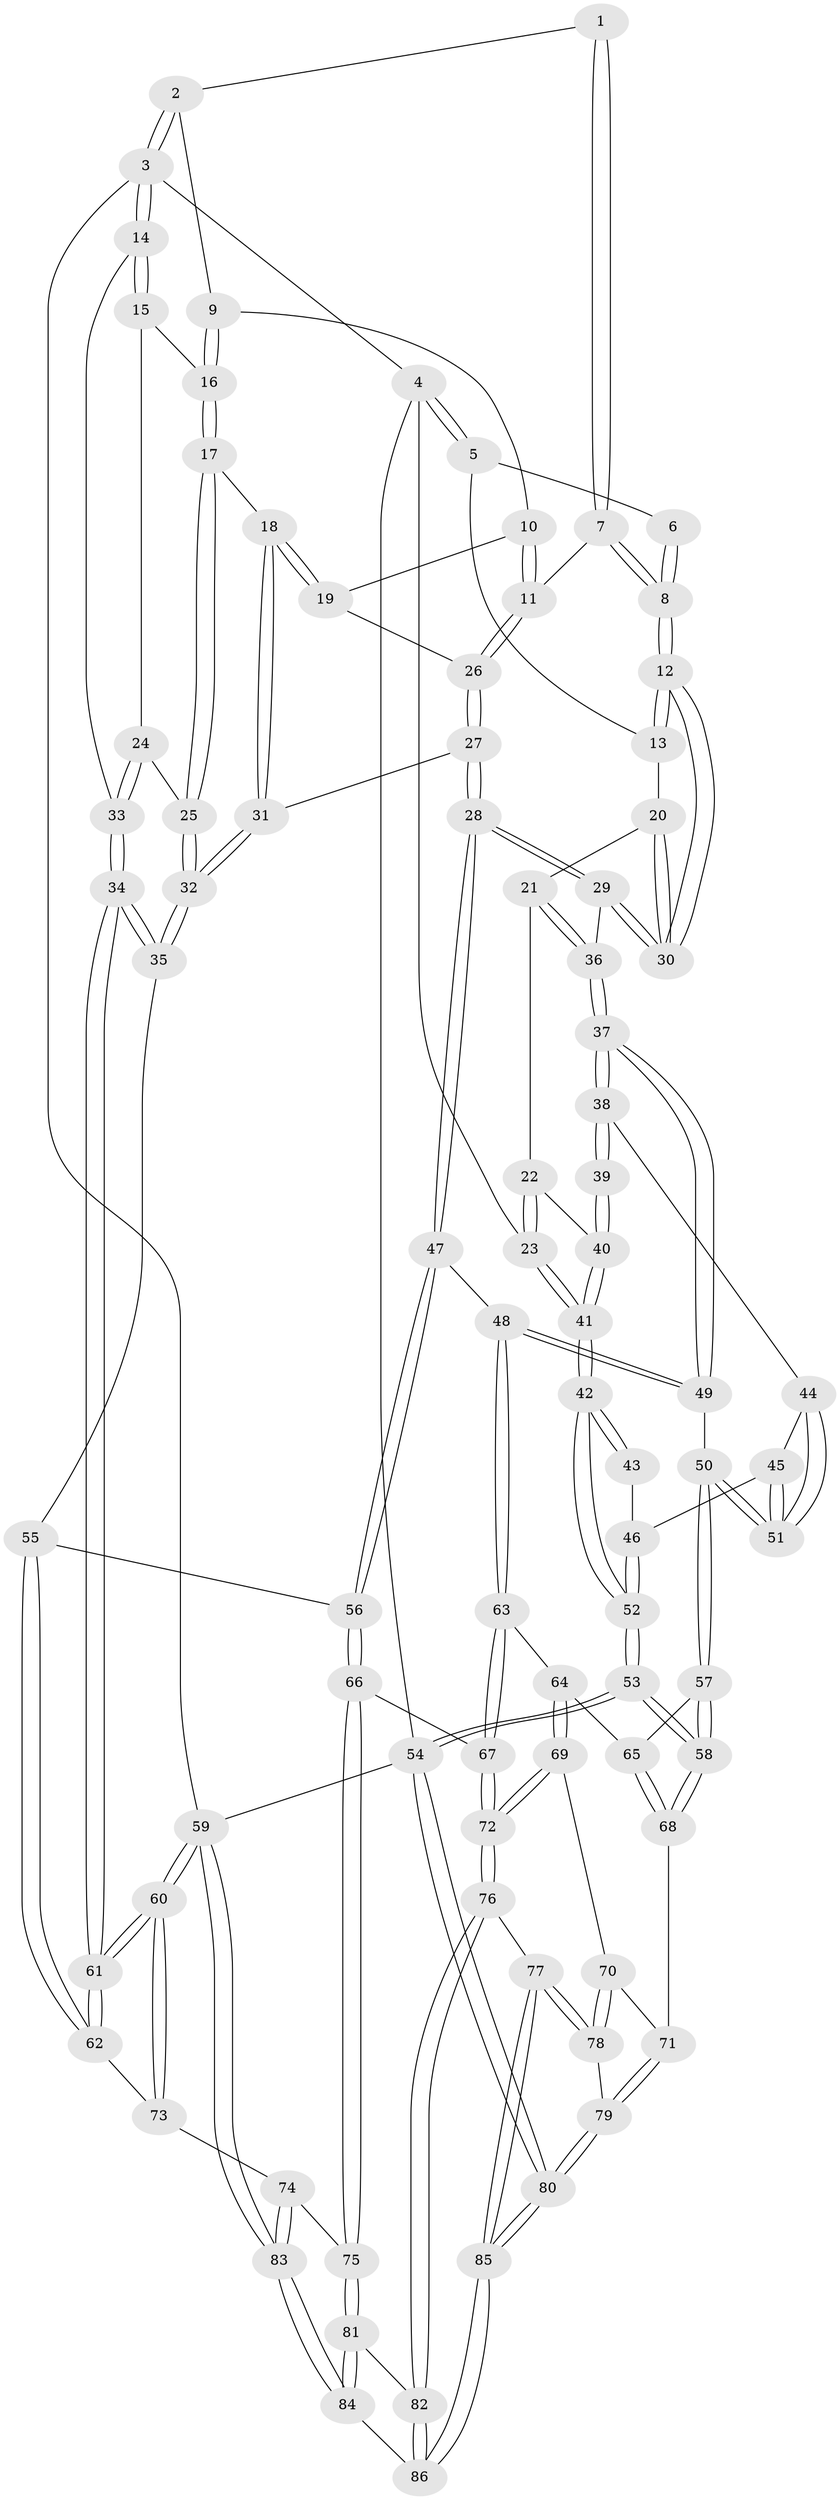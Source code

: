 // coarse degree distribution, {3: 0.18, 5: 0.3, 6: 0.12, 4: 0.4}
// Generated by graph-tools (version 1.1) at 2025/42/03/06/25 10:42:30]
// undirected, 86 vertices, 212 edges
graph export_dot {
graph [start="1"]
  node [color=gray90,style=filled];
  1 [pos="+0.5398018810005542+0"];
  2 [pos="+0.8524495853140618+0"];
  3 [pos="+1+0"];
  4 [pos="+0+0"];
  5 [pos="+0.11151069670616805+0"];
  6 [pos="+0.3528773805184648+0"];
  7 [pos="+0.5535521014327832+0.17067509390865945"];
  8 [pos="+0.48954993349170756+0.19867706544968242"];
  9 [pos="+0.7956201348043574+0.04583655267893324"];
  10 [pos="+0.7635945339449619+0.08017774941254899"];
  11 [pos="+0.5559741435373452+0.17080243434785145"];
  12 [pos="+0.4885983348696472+0.19955086626100274"];
  13 [pos="+0.23640668474270946+0.08068903228942097"];
  14 [pos="+1+0.15248231606478999"];
  15 [pos="+0.9466563405206347+0.16037704695614044"];
  16 [pos="+0.8620030264747575+0.13142860857740812"];
  17 [pos="+0.8739876812212606+0.268371755812951"];
  18 [pos="+0.7814162176940059+0.2970575311030835"];
  19 [pos="+0.7450614137990521+0.23670182613256072"];
  20 [pos="+0.2341170315141417+0.22352458805749012"];
  21 [pos="+0.2028614657784119+0.2864811198455513"];
  22 [pos="+0.17191768430009877+0.29381927467002394"];
  23 [pos="+0+0"];
  24 [pos="+0.9608900443888417+0.29568197929064105"];
  25 [pos="+0.9054780185004453+0.2927227535415112"];
  26 [pos="+0.6508958888726795+0.2686654321351253"];
  27 [pos="+0.6641451827012823+0.4058509408278153"];
  28 [pos="+0.538862889015025+0.48695493795455463"];
  29 [pos="+0.45726476356152335+0.2852754763957612"];
  30 [pos="+0.4573674320036592+0.28158885532126743"];
  31 [pos="+0.7458578577799452+0.39746464924462577"];
  32 [pos="+0.8422398670822915+0.4580269585354367"];
  33 [pos="+1+0.36855274884598366"];
  34 [pos="+1+0.43600159745490474"];
  35 [pos="+0.8432906182538027+0.4594441511760723"];
  36 [pos="+0.2713095399784374+0.37919606964040603"];
  37 [pos="+0.2738477249861806+0.5141019110671551"];
  38 [pos="+0.11940008536087614+0.429069338785642"];
  39 [pos="+0.09790889820471342+0.3717818156230005"];
  40 [pos="+0.1004444716061274+0.3503976595087725"];
  41 [pos="+0+0.14002186379091414"];
  42 [pos="+0+0.4437917977804381"];
  43 [pos="+0.09005816777858051+0.3766860386984521"];
  44 [pos="+0.10664220483359815+0.4455509292845184"];
  45 [pos="+0+0.5030073347923993"];
  46 [pos="+0+0.49684145870669544"];
  47 [pos="+0.532764657259955+0.5060816374876942"];
  48 [pos="+0.33802671769017184+0.5597027197596603"];
  49 [pos="+0.27501564057307254+0.5169679994724975"];
  50 [pos="+0.11752056262310888+0.5902229661354038"];
  51 [pos="+0.08836605270651701+0.5596845475978542"];
  52 [pos="+0+0.4961754594468133"];
  53 [pos="+0+0.7769812885316777"];
  54 [pos="+0+1"];
  55 [pos="+0.831544872841733+0.5445589273957111"];
  56 [pos="+0.6354240438910228+0.6706981959708657"];
  57 [pos="+0.10619621345102155+0.624335337686009"];
  58 [pos="+0+0.7680147371595503"];
  59 [pos="+1+1"];
  60 [pos="+1+1"];
  61 [pos="+1+0.7355875692876394"];
  62 [pos="+1+0.7195271468293603"];
  63 [pos="+0.332403131304208+0.5967197596754931"];
  64 [pos="+0.2311950188943416+0.728664033027888"];
  65 [pos="+0.15742633061873862+0.7153228861775681"];
  66 [pos="+0.6406833644973511+0.7222222978976636"];
  67 [pos="+0.4139702330421973+0.7868821711757638"];
  68 [pos="+0.07367728765725742+0.8095050111183824"];
  69 [pos="+0.24906127153328983+0.7843810869581659"];
  70 [pos="+0.2220640517068946+0.8103030523074285"];
  71 [pos="+0.08549177201168089+0.8219340616808644"];
  72 [pos="+0.3677019739914888+0.8615038580828107"];
  73 [pos="+0.7873011149538132+0.7947435125076017"];
  74 [pos="+0.7365794430298982+0.8070333731450408"];
  75 [pos="+0.6869145951992103+0.7959647983537155"];
  76 [pos="+0.36860518195851705+0.8832260403764317"];
  77 [pos="+0.2130324856143199+0.9498525762748452"];
  78 [pos="+0.18065682045033601+0.9171444596704602"];
  79 [pos="+0.1264506628696622+0.8988997210293753"];
  80 [pos="+0+1"];
  81 [pos="+0.6586498727031931+0.8493258285255795"];
  82 [pos="+0.39968679406464463+0.92933646086334"];
  83 [pos="+1+1"];
  84 [pos="+0.5807791590221548+1"];
  85 [pos="+0.18336725620459463+1"];
  86 [pos="+0.45981535912606875+1"];
  1 -- 2;
  1 -- 7;
  1 -- 7;
  2 -- 3;
  2 -- 3;
  2 -- 9;
  3 -- 4;
  3 -- 14;
  3 -- 14;
  3 -- 59;
  4 -- 5;
  4 -- 5;
  4 -- 23;
  4 -- 54;
  5 -- 6;
  5 -- 13;
  6 -- 8;
  6 -- 8;
  7 -- 8;
  7 -- 8;
  7 -- 11;
  8 -- 12;
  8 -- 12;
  9 -- 10;
  9 -- 16;
  9 -- 16;
  10 -- 11;
  10 -- 11;
  10 -- 19;
  11 -- 26;
  11 -- 26;
  12 -- 13;
  12 -- 13;
  12 -- 30;
  12 -- 30;
  13 -- 20;
  14 -- 15;
  14 -- 15;
  14 -- 33;
  15 -- 16;
  15 -- 24;
  16 -- 17;
  16 -- 17;
  17 -- 18;
  17 -- 25;
  17 -- 25;
  18 -- 19;
  18 -- 19;
  18 -- 31;
  18 -- 31;
  19 -- 26;
  20 -- 21;
  20 -- 30;
  20 -- 30;
  21 -- 22;
  21 -- 36;
  21 -- 36;
  22 -- 23;
  22 -- 23;
  22 -- 40;
  23 -- 41;
  23 -- 41;
  24 -- 25;
  24 -- 33;
  24 -- 33;
  25 -- 32;
  25 -- 32;
  26 -- 27;
  26 -- 27;
  27 -- 28;
  27 -- 28;
  27 -- 31;
  28 -- 29;
  28 -- 29;
  28 -- 47;
  28 -- 47;
  29 -- 30;
  29 -- 30;
  29 -- 36;
  31 -- 32;
  31 -- 32;
  32 -- 35;
  32 -- 35;
  33 -- 34;
  33 -- 34;
  34 -- 35;
  34 -- 35;
  34 -- 61;
  34 -- 61;
  35 -- 55;
  36 -- 37;
  36 -- 37;
  37 -- 38;
  37 -- 38;
  37 -- 49;
  37 -- 49;
  38 -- 39;
  38 -- 39;
  38 -- 44;
  39 -- 40;
  39 -- 40;
  40 -- 41;
  40 -- 41;
  41 -- 42;
  41 -- 42;
  42 -- 43;
  42 -- 43;
  42 -- 52;
  42 -- 52;
  43 -- 46;
  44 -- 45;
  44 -- 51;
  44 -- 51;
  45 -- 46;
  45 -- 51;
  45 -- 51;
  46 -- 52;
  46 -- 52;
  47 -- 48;
  47 -- 56;
  47 -- 56;
  48 -- 49;
  48 -- 49;
  48 -- 63;
  48 -- 63;
  49 -- 50;
  50 -- 51;
  50 -- 51;
  50 -- 57;
  50 -- 57;
  52 -- 53;
  52 -- 53;
  53 -- 54;
  53 -- 54;
  53 -- 58;
  53 -- 58;
  54 -- 80;
  54 -- 80;
  54 -- 59;
  55 -- 56;
  55 -- 62;
  55 -- 62;
  56 -- 66;
  56 -- 66;
  57 -- 58;
  57 -- 58;
  57 -- 65;
  58 -- 68;
  58 -- 68;
  59 -- 60;
  59 -- 60;
  59 -- 83;
  59 -- 83;
  60 -- 61;
  60 -- 61;
  60 -- 73;
  60 -- 73;
  61 -- 62;
  61 -- 62;
  62 -- 73;
  63 -- 64;
  63 -- 67;
  63 -- 67;
  64 -- 65;
  64 -- 69;
  64 -- 69;
  65 -- 68;
  65 -- 68;
  66 -- 67;
  66 -- 75;
  66 -- 75;
  67 -- 72;
  67 -- 72;
  68 -- 71;
  69 -- 70;
  69 -- 72;
  69 -- 72;
  70 -- 71;
  70 -- 78;
  70 -- 78;
  71 -- 79;
  71 -- 79;
  72 -- 76;
  72 -- 76;
  73 -- 74;
  74 -- 75;
  74 -- 83;
  74 -- 83;
  75 -- 81;
  75 -- 81;
  76 -- 77;
  76 -- 82;
  76 -- 82;
  77 -- 78;
  77 -- 78;
  77 -- 85;
  77 -- 85;
  78 -- 79;
  79 -- 80;
  79 -- 80;
  80 -- 85;
  80 -- 85;
  81 -- 82;
  81 -- 84;
  81 -- 84;
  82 -- 86;
  82 -- 86;
  83 -- 84;
  83 -- 84;
  84 -- 86;
  85 -- 86;
  85 -- 86;
}
